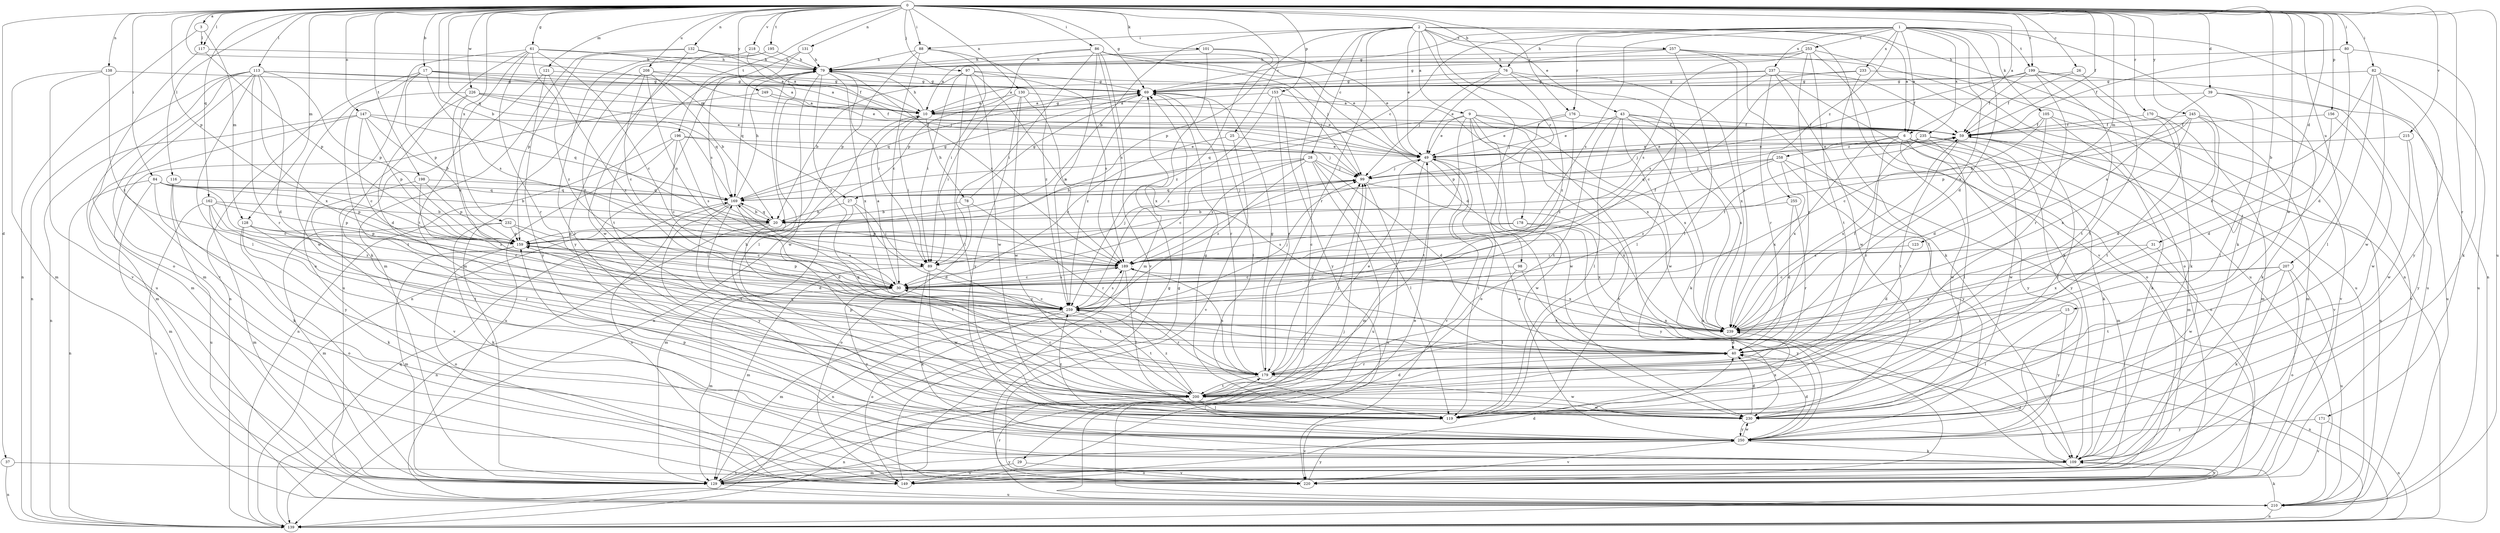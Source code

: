 strict digraph  {
0;
1;
2;
3;
6;
9;
10;
15;
17;
20;
25;
26;
27;
28;
29;
30;
31;
37;
39;
40;
43;
49;
59;
61;
69;
76;
78;
79;
80;
82;
84;
86;
88;
89;
97;
98;
99;
101;
105;
109;
113;
116;
117;
119;
121;
123;
128;
129;
130;
131;
132;
138;
139;
147;
149;
153;
156;
159;
162;
169;
170;
171;
176;
178;
179;
189;
195;
196;
198;
199;
200;
207;
208;
210;
215;
218;
220;
226;
230;
232;
233;
235;
237;
239;
245;
249;
250;
253;
255;
257;
258;
259;
0 -> 3  [label=a];
0 -> 6  [label=a];
0 -> 15  [label=b];
0 -> 17  [label=b];
0 -> 20  [label=b];
0 -> 25  [label=c];
0 -> 26  [label=c];
0 -> 27  [label=c];
0 -> 31  [label=d];
0 -> 37  [label=d];
0 -> 39  [label=d];
0 -> 59  [label=f];
0 -> 61  [label=g];
0 -> 69  [label=g];
0 -> 76  [label=h];
0 -> 80  [label=i];
0 -> 82  [label=i];
0 -> 84  [label=i];
0 -> 86  [label=i];
0 -> 88  [label=i];
0 -> 97  [label=j];
0 -> 101  [label=k];
0 -> 113  [label=l];
0 -> 116  [label=l];
0 -> 117  [label=l];
0 -> 121  [label=m];
0 -> 123  [label=m];
0 -> 128  [label=m];
0 -> 130  [label=n];
0 -> 131  [label=n];
0 -> 132  [label=n];
0 -> 138  [label=n];
0 -> 147  [label=o];
0 -> 153  [label=p];
0 -> 156  [label=p];
0 -> 159  [label=p];
0 -> 162  [label=q];
0 -> 169  [label=q];
0 -> 170  [label=r];
0 -> 171  [label=r];
0 -> 176  [label=r];
0 -> 195  [label=t];
0 -> 196  [label=t];
0 -> 198  [label=t];
0 -> 199  [label=t];
0 -> 207  [label=u];
0 -> 208  [label=u];
0 -> 210  [label=u];
0 -> 215  [label=v];
0 -> 218  [label=v];
0 -> 226  [label=w];
0 -> 230  [label=w];
0 -> 232  [label=x];
0 -> 245  [label=y];
0 -> 249  [label=y];
1 -> 6  [label=a];
1 -> 27  [label=c];
1 -> 40  [label=d];
1 -> 69  [label=g];
1 -> 76  [label=h];
1 -> 105  [label=k];
1 -> 109  [label=k];
1 -> 139  [label=n];
1 -> 176  [label=r];
1 -> 189  [label=s];
1 -> 199  [label=t];
1 -> 233  [label=x];
1 -> 235  [label=x];
1 -> 237  [label=x];
1 -> 239  [label=x];
1 -> 253  [label=z];
1 -> 255  [label=z];
2 -> 6  [label=a];
2 -> 9  [label=a];
2 -> 20  [label=b];
2 -> 28  [label=c];
2 -> 29  [label=c];
2 -> 43  [label=e];
2 -> 49  [label=e];
2 -> 88  [label=i];
2 -> 98  [label=j];
2 -> 139  [label=n];
2 -> 159  [label=p];
2 -> 178  [label=r];
2 -> 179  [label=r];
2 -> 220  [label=v];
2 -> 257  [label=z];
3 -> 117  [label=l];
3 -> 128  [label=m];
3 -> 139  [label=n];
6 -> 49  [label=e];
6 -> 109  [label=k];
6 -> 129  [label=m];
6 -> 149  [label=o];
6 -> 179  [label=r];
6 -> 230  [label=w];
6 -> 239  [label=x];
6 -> 250  [label=y];
6 -> 258  [label=z];
9 -> 49  [label=e];
9 -> 59  [label=f];
9 -> 139  [label=n];
9 -> 149  [label=o];
9 -> 169  [label=q];
9 -> 200  [label=t];
9 -> 220  [label=v];
9 -> 230  [label=w];
9 -> 239  [label=x];
10 -> 59  [label=f];
10 -> 69  [label=g];
10 -> 78  [label=h];
10 -> 79  [label=h];
10 -> 89  [label=i];
10 -> 139  [label=n];
15 -> 119  [label=l];
15 -> 239  [label=x];
15 -> 250  [label=y];
17 -> 10  [label=a];
17 -> 69  [label=g];
17 -> 99  [label=j];
17 -> 139  [label=n];
17 -> 159  [label=p];
17 -> 189  [label=s];
17 -> 230  [label=w];
20 -> 139  [label=n];
20 -> 159  [label=p];
20 -> 169  [label=q];
20 -> 200  [label=t];
25 -> 30  [label=c];
25 -> 49  [label=e];
25 -> 220  [label=v];
26 -> 59  [label=f];
26 -> 69  [label=g];
26 -> 200  [label=t];
27 -> 20  [label=b];
27 -> 40  [label=d];
27 -> 89  [label=i];
27 -> 129  [label=m];
28 -> 20  [label=b];
28 -> 30  [label=c];
28 -> 40  [label=d];
28 -> 99  [label=j];
28 -> 119  [label=l];
28 -> 189  [label=s];
28 -> 210  [label=u];
28 -> 259  [label=z];
29 -> 149  [label=o];
29 -> 220  [label=v];
30 -> 10  [label=a];
30 -> 59  [label=f];
30 -> 129  [label=m];
30 -> 159  [label=p];
30 -> 189  [label=s];
30 -> 250  [label=y];
30 -> 259  [label=z];
31 -> 189  [label=s];
31 -> 230  [label=w];
31 -> 239  [label=x];
37 -> 139  [label=n];
37 -> 220  [label=v];
39 -> 10  [label=a];
39 -> 109  [label=k];
39 -> 119  [label=l];
39 -> 189  [label=s];
39 -> 210  [label=u];
40 -> 169  [label=q];
40 -> 179  [label=r];
43 -> 49  [label=e];
43 -> 59  [label=f];
43 -> 109  [label=k];
43 -> 119  [label=l];
43 -> 139  [label=n];
43 -> 200  [label=t];
43 -> 230  [label=w];
43 -> 239  [label=x];
49 -> 99  [label=j];
49 -> 119  [label=l];
49 -> 129  [label=m];
49 -> 220  [label=v];
49 -> 230  [label=w];
59 -> 49  [label=e];
59 -> 200  [label=t];
59 -> 210  [label=u];
59 -> 220  [label=v];
61 -> 10  [label=a];
61 -> 30  [label=c];
61 -> 79  [label=h];
61 -> 109  [label=k];
61 -> 149  [label=o];
61 -> 179  [label=r];
61 -> 200  [label=t];
61 -> 259  [label=z];
69 -> 10  [label=a];
69 -> 119  [label=l];
69 -> 169  [label=q];
69 -> 179  [label=r];
69 -> 259  [label=z];
76 -> 49  [label=e];
76 -> 69  [label=g];
76 -> 99  [label=j];
76 -> 119  [label=l];
76 -> 239  [label=x];
76 -> 259  [label=z];
78 -> 20  [label=b];
78 -> 69  [label=g];
78 -> 149  [label=o];
78 -> 179  [label=r];
79 -> 69  [label=g];
79 -> 89  [label=i];
79 -> 99  [label=j];
79 -> 119  [label=l];
79 -> 139  [label=n];
79 -> 169  [label=q];
79 -> 189  [label=s];
79 -> 230  [label=w];
79 -> 239  [label=x];
79 -> 259  [label=z];
80 -> 40  [label=d];
80 -> 59  [label=f];
80 -> 79  [label=h];
80 -> 109  [label=k];
82 -> 69  [label=g];
82 -> 119  [label=l];
82 -> 210  [label=u];
82 -> 230  [label=w];
82 -> 239  [label=x];
82 -> 250  [label=y];
84 -> 20  [label=b];
84 -> 30  [label=c];
84 -> 129  [label=m];
84 -> 139  [label=n];
84 -> 159  [label=p];
84 -> 169  [label=q];
84 -> 250  [label=y];
86 -> 40  [label=d];
86 -> 49  [label=e];
86 -> 79  [label=h];
86 -> 89  [label=i];
86 -> 99  [label=j];
86 -> 159  [label=p];
86 -> 189  [label=s];
86 -> 220  [label=v];
86 -> 259  [label=z];
88 -> 30  [label=c];
88 -> 79  [label=h];
88 -> 89  [label=i];
88 -> 159  [label=p];
88 -> 259  [label=z];
89 -> 99  [label=j];
89 -> 109  [label=k];
89 -> 129  [label=m];
89 -> 200  [label=t];
89 -> 230  [label=w];
97 -> 20  [label=b];
97 -> 69  [label=g];
97 -> 89  [label=i];
97 -> 119  [label=l];
97 -> 189  [label=s];
97 -> 230  [label=w];
97 -> 239  [label=x];
98 -> 30  [label=c];
98 -> 119  [label=l];
98 -> 250  [label=y];
99 -> 169  [label=q];
99 -> 210  [label=u];
99 -> 239  [label=x];
101 -> 49  [label=e];
101 -> 79  [label=h];
101 -> 129  [label=m];
101 -> 259  [label=z];
105 -> 30  [label=c];
105 -> 40  [label=d];
105 -> 59  [label=f];
105 -> 109  [label=k];
105 -> 220  [label=v];
109 -> 40  [label=d];
109 -> 129  [label=m];
109 -> 149  [label=o];
109 -> 220  [label=v];
113 -> 10  [label=a];
113 -> 40  [label=d];
113 -> 69  [label=g];
113 -> 119  [label=l];
113 -> 129  [label=m];
113 -> 139  [label=n];
113 -> 159  [label=p];
113 -> 179  [label=r];
113 -> 210  [label=u];
113 -> 220  [label=v];
113 -> 239  [label=x];
116 -> 109  [label=k];
116 -> 169  [label=q];
116 -> 210  [label=u];
117 -> 79  [label=h];
117 -> 149  [label=o];
117 -> 159  [label=p];
119 -> 59  [label=f];
119 -> 69  [label=g];
119 -> 79  [label=h];
119 -> 220  [label=v];
119 -> 239  [label=x];
119 -> 259  [label=z];
121 -> 69  [label=g];
121 -> 210  [label=u];
121 -> 250  [label=y];
121 -> 259  [label=z];
123 -> 40  [label=d];
123 -> 89  [label=i];
128 -> 30  [label=c];
128 -> 109  [label=k];
128 -> 149  [label=o];
128 -> 159  [label=p];
128 -> 179  [label=r];
129 -> 49  [label=e];
129 -> 99  [label=j];
129 -> 210  [label=u];
129 -> 250  [label=y];
130 -> 10  [label=a];
130 -> 49  [label=e];
130 -> 89  [label=i];
130 -> 189  [label=s];
130 -> 230  [label=w];
130 -> 250  [label=y];
131 -> 79  [label=h];
131 -> 189  [label=s];
131 -> 200  [label=t];
132 -> 59  [label=f];
132 -> 79  [label=h];
132 -> 129  [label=m];
132 -> 159  [label=p];
132 -> 230  [label=w];
138 -> 69  [label=g];
138 -> 129  [label=m];
138 -> 220  [label=v];
138 -> 259  [label=z];
139 -> 169  [label=q];
147 -> 20  [label=b];
147 -> 30  [label=c];
147 -> 59  [label=f];
147 -> 129  [label=m];
147 -> 139  [label=n];
147 -> 159  [label=p];
147 -> 169  [label=q];
149 -> 40  [label=d];
149 -> 69  [label=g];
153 -> 10  [label=a];
153 -> 179  [label=r];
153 -> 239  [label=x];
153 -> 250  [label=y];
153 -> 259  [label=z];
156 -> 40  [label=d];
156 -> 59  [label=f];
156 -> 230  [label=w];
159 -> 59  [label=f];
159 -> 89  [label=i];
159 -> 129  [label=m];
159 -> 149  [label=o];
159 -> 189  [label=s];
162 -> 20  [label=b];
162 -> 129  [label=m];
162 -> 159  [label=p];
162 -> 200  [label=t];
162 -> 210  [label=u];
162 -> 259  [label=z];
169 -> 20  [label=b];
169 -> 40  [label=d];
169 -> 69  [label=g];
169 -> 79  [label=h];
169 -> 99  [label=j];
169 -> 149  [label=o];
169 -> 200  [label=t];
169 -> 250  [label=y];
170 -> 59  [label=f];
170 -> 129  [label=m];
170 -> 200  [label=t];
171 -> 139  [label=n];
171 -> 220  [label=v];
171 -> 250  [label=y];
176 -> 49  [label=e];
176 -> 59  [label=f];
176 -> 159  [label=p];
176 -> 259  [label=z];
178 -> 159  [label=p];
178 -> 189  [label=s];
178 -> 239  [label=x];
178 -> 250  [label=y];
179 -> 49  [label=e];
179 -> 69  [label=g];
179 -> 99  [label=j];
179 -> 159  [label=p];
179 -> 189  [label=s];
179 -> 200  [label=t];
179 -> 230  [label=w];
189 -> 30  [label=c];
189 -> 99  [label=j];
189 -> 119  [label=l];
189 -> 139  [label=n];
189 -> 239  [label=x];
195 -> 79  [label=h];
195 -> 129  [label=m];
195 -> 250  [label=y];
196 -> 30  [label=c];
196 -> 49  [label=e];
196 -> 99  [label=j];
196 -> 139  [label=n];
196 -> 189  [label=s];
196 -> 210  [label=u];
198 -> 159  [label=p];
198 -> 169  [label=q];
198 -> 220  [label=v];
198 -> 259  [label=z];
199 -> 59  [label=f];
199 -> 69  [label=g];
199 -> 99  [label=j];
199 -> 109  [label=k];
199 -> 179  [label=r];
199 -> 200  [label=t];
199 -> 210  [label=u];
200 -> 30  [label=c];
200 -> 40  [label=d];
200 -> 99  [label=j];
200 -> 119  [label=l];
200 -> 139  [label=n];
200 -> 169  [label=q];
200 -> 230  [label=w];
200 -> 259  [label=z];
207 -> 30  [label=c];
207 -> 109  [label=k];
207 -> 149  [label=o];
207 -> 200  [label=t];
207 -> 210  [label=u];
207 -> 239  [label=x];
208 -> 20  [label=b];
208 -> 30  [label=c];
208 -> 49  [label=e];
208 -> 69  [label=g];
208 -> 189  [label=s];
208 -> 259  [label=z];
210 -> 109  [label=k];
210 -> 139  [label=n];
210 -> 179  [label=r];
215 -> 49  [label=e];
215 -> 230  [label=w];
215 -> 250  [label=y];
218 -> 10  [label=a];
218 -> 79  [label=h];
218 -> 119  [label=l];
220 -> 69  [label=g];
220 -> 250  [label=y];
226 -> 10  [label=a];
226 -> 30  [label=c];
226 -> 40  [label=d];
226 -> 49  [label=e];
226 -> 169  [label=q];
226 -> 200  [label=t];
230 -> 40  [label=d];
230 -> 250  [label=y];
232 -> 30  [label=c];
232 -> 40  [label=d];
232 -> 109  [label=k];
232 -> 129  [label=m];
232 -> 159  [label=p];
233 -> 69  [label=g];
233 -> 119  [label=l];
233 -> 189  [label=s];
233 -> 210  [label=u];
235 -> 49  [label=e];
235 -> 99  [label=j];
235 -> 119  [label=l];
235 -> 230  [label=w];
235 -> 239  [label=x];
235 -> 250  [label=y];
237 -> 10  [label=a];
237 -> 30  [label=c];
237 -> 59  [label=f];
237 -> 69  [label=g];
237 -> 149  [label=o];
237 -> 179  [label=r];
237 -> 230  [label=w];
239 -> 40  [label=d];
239 -> 59  [label=f];
239 -> 139  [label=n];
245 -> 20  [label=b];
245 -> 40  [label=d];
245 -> 59  [label=f];
245 -> 129  [label=m];
245 -> 159  [label=p];
245 -> 220  [label=v];
245 -> 239  [label=x];
249 -> 10  [label=a];
249 -> 59  [label=f];
249 -> 129  [label=m];
250 -> 40  [label=d];
250 -> 49  [label=e];
250 -> 109  [label=k];
250 -> 159  [label=p];
250 -> 220  [label=v];
250 -> 230  [label=w];
253 -> 69  [label=g];
253 -> 79  [label=h];
253 -> 109  [label=k];
253 -> 149  [label=o];
253 -> 179  [label=r];
253 -> 189  [label=s];
253 -> 200  [label=t];
255 -> 20  [label=b];
255 -> 40  [label=d];
255 -> 179  [label=r];
257 -> 10  [label=a];
257 -> 79  [label=h];
257 -> 109  [label=k];
257 -> 119  [label=l];
257 -> 210  [label=u];
257 -> 239  [label=x];
258 -> 99  [label=j];
258 -> 129  [label=m];
258 -> 169  [label=q];
258 -> 239  [label=x];
258 -> 250  [label=y];
258 -> 259  [label=z];
259 -> 30  [label=c];
259 -> 99  [label=j];
259 -> 129  [label=m];
259 -> 149  [label=o];
259 -> 179  [label=r];
259 -> 189  [label=s];
259 -> 200  [label=t];
259 -> 239  [label=x];
}

